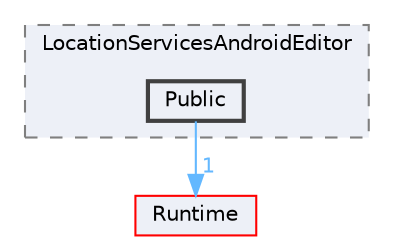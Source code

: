 digraph "Public"
{
 // INTERACTIVE_SVG=YES
 // LATEX_PDF_SIZE
  bgcolor="transparent";
  edge [fontname=Helvetica,fontsize=10,labelfontname=Helvetica,labelfontsize=10];
  node [fontname=Helvetica,fontsize=10,shape=box,height=0.2,width=0.4];
  compound=true
  subgraph clusterdir_575c3b5ba7b0593fbf52aa91e021837d {
    graph [ bgcolor="#edf0f7", pencolor="grey50", label="LocationServicesAndroidEditor", fontname=Helvetica,fontsize=10 style="filled,dashed", URL="dir_575c3b5ba7b0593fbf52aa91e021837d.html",tooltip=""]
  dir_92b84e858446a5c070c12946a2590107 [label="Public", fillcolor="#edf0f7", color="grey25", style="filled,bold", URL="dir_92b84e858446a5c070c12946a2590107.html",tooltip=""];
  }
  dir_7536b172fbd480bfd146a1b1acd6856b [label="Runtime", fillcolor="#edf0f7", color="red", style="filled", URL="dir_7536b172fbd480bfd146a1b1acd6856b.html",tooltip=""];
  dir_92b84e858446a5c070c12946a2590107->dir_7536b172fbd480bfd146a1b1acd6856b [headlabel="1", labeldistance=1.5 headhref="dir_000870_000984.html" href="dir_000870_000984.html" color="steelblue1" fontcolor="steelblue1"];
}
